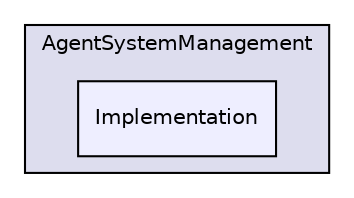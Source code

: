 digraph "D:/Work/Programmieren/Java/D-MARLA/Implementation/MARLA-Client/AgentSystemManagement/src/AgentSystemManagement/Implementation" {
  compound=true
  node [ fontsize="10", fontname="Helvetica"];
  edge [ labelfontsize="10", labelfontname="Helvetica"];
  subgraph clusterdir_a017c0b5de1b388216ab11cd7407ab8b {
    graph [ bgcolor="#ddddee", pencolor="black", label="AgentSystemManagement" fontname="Helvetica", fontsize="10", URL="dir_a017c0b5de1b388216ab11cd7407ab8b.html"]
  dir_a5079ca806c51b5f00526a81d4fb1040 [shape=box, label="Implementation", style="filled", fillcolor="#eeeeff", pencolor="black", URL="dir_a5079ca806c51b5f00526a81d4fb1040.html"];
  }
}
